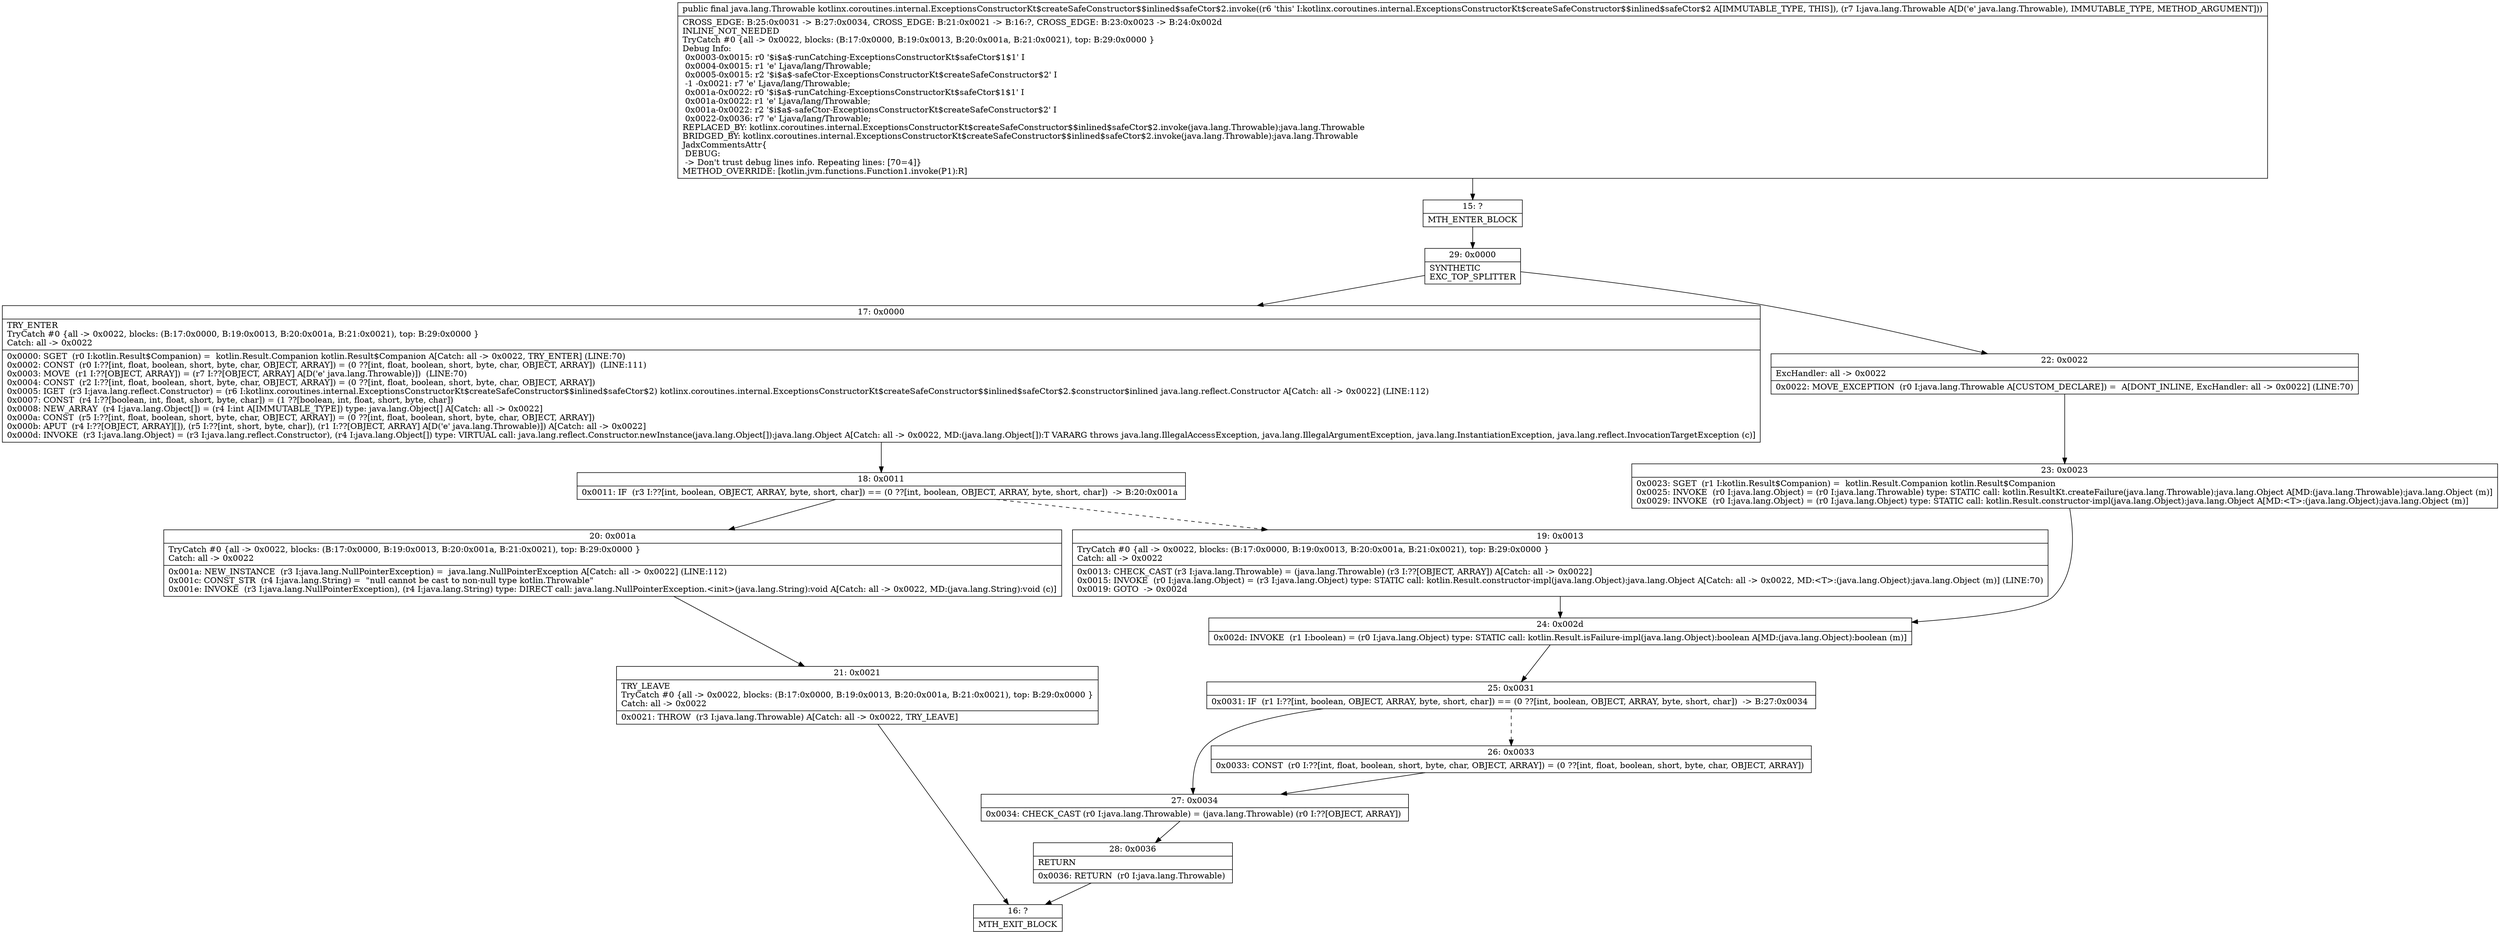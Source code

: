 digraph "CFG forkotlinx.coroutines.internal.ExceptionsConstructorKt$createSafeConstructor$$inlined$safeCtor$2.invoke(Ljava\/lang\/Throwable;)Ljava\/lang\/Throwable;" {
Node_15 [shape=record,label="{15\:\ ?|MTH_ENTER_BLOCK\l}"];
Node_29 [shape=record,label="{29\:\ 0x0000|SYNTHETIC\lEXC_TOP_SPLITTER\l}"];
Node_17 [shape=record,label="{17\:\ 0x0000|TRY_ENTER\lTryCatch #0 \{all \-\> 0x0022, blocks: (B:17:0x0000, B:19:0x0013, B:20:0x001a, B:21:0x0021), top: B:29:0x0000 \}\lCatch: all \-\> 0x0022\l|0x0000: SGET  (r0 I:kotlin.Result$Companion) =  kotlin.Result.Companion kotlin.Result$Companion A[Catch: all \-\> 0x0022, TRY_ENTER] (LINE:70)\l0x0002: CONST  (r0 I:??[int, float, boolean, short, byte, char, OBJECT, ARRAY]) = (0 ??[int, float, boolean, short, byte, char, OBJECT, ARRAY])  (LINE:111)\l0x0003: MOVE  (r1 I:??[OBJECT, ARRAY]) = (r7 I:??[OBJECT, ARRAY] A[D('e' java.lang.Throwable)])  (LINE:70)\l0x0004: CONST  (r2 I:??[int, float, boolean, short, byte, char, OBJECT, ARRAY]) = (0 ??[int, float, boolean, short, byte, char, OBJECT, ARRAY]) \l0x0005: IGET  (r3 I:java.lang.reflect.Constructor) = (r6 I:kotlinx.coroutines.internal.ExceptionsConstructorKt$createSafeConstructor$$inlined$safeCtor$2) kotlinx.coroutines.internal.ExceptionsConstructorKt$createSafeConstructor$$inlined$safeCtor$2.$constructor$inlined java.lang.reflect.Constructor A[Catch: all \-\> 0x0022] (LINE:112)\l0x0007: CONST  (r4 I:??[boolean, int, float, short, byte, char]) = (1 ??[boolean, int, float, short, byte, char]) \l0x0008: NEW_ARRAY  (r4 I:java.lang.Object[]) = (r4 I:int A[IMMUTABLE_TYPE]) type: java.lang.Object[] A[Catch: all \-\> 0x0022]\l0x000a: CONST  (r5 I:??[int, float, boolean, short, byte, char, OBJECT, ARRAY]) = (0 ??[int, float, boolean, short, byte, char, OBJECT, ARRAY]) \l0x000b: APUT  (r4 I:??[OBJECT, ARRAY][]), (r5 I:??[int, short, byte, char]), (r1 I:??[OBJECT, ARRAY] A[D('e' java.lang.Throwable)]) A[Catch: all \-\> 0x0022]\l0x000d: INVOKE  (r3 I:java.lang.Object) = (r3 I:java.lang.reflect.Constructor), (r4 I:java.lang.Object[]) type: VIRTUAL call: java.lang.reflect.Constructor.newInstance(java.lang.Object[]):java.lang.Object A[Catch: all \-\> 0x0022, MD:(java.lang.Object[]):T VARARG throws java.lang.IllegalAccessException, java.lang.IllegalArgumentException, java.lang.InstantiationException, java.lang.reflect.InvocationTargetException (c)]\l}"];
Node_18 [shape=record,label="{18\:\ 0x0011|0x0011: IF  (r3 I:??[int, boolean, OBJECT, ARRAY, byte, short, char]) == (0 ??[int, boolean, OBJECT, ARRAY, byte, short, char])  \-\> B:20:0x001a \l}"];
Node_19 [shape=record,label="{19\:\ 0x0013|TryCatch #0 \{all \-\> 0x0022, blocks: (B:17:0x0000, B:19:0x0013, B:20:0x001a, B:21:0x0021), top: B:29:0x0000 \}\lCatch: all \-\> 0x0022\l|0x0013: CHECK_CAST (r3 I:java.lang.Throwable) = (java.lang.Throwable) (r3 I:??[OBJECT, ARRAY]) A[Catch: all \-\> 0x0022]\l0x0015: INVOKE  (r0 I:java.lang.Object) = (r3 I:java.lang.Object) type: STATIC call: kotlin.Result.constructor\-impl(java.lang.Object):java.lang.Object A[Catch: all \-\> 0x0022, MD:\<T\>:(java.lang.Object):java.lang.Object (m)] (LINE:70)\l0x0019: GOTO  \-\> 0x002d \l}"];
Node_24 [shape=record,label="{24\:\ 0x002d|0x002d: INVOKE  (r1 I:boolean) = (r0 I:java.lang.Object) type: STATIC call: kotlin.Result.isFailure\-impl(java.lang.Object):boolean A[MD:(java.lang.Object):boolean (m)]\l}"];
Node_25 [shape=record,label="{25\:\ 0x0031|0x0031: IF  (r1 I:??[int, boolean, OBJECT, ARRAY, byte, short, char]) == (0 ??[int, boolean, OBJECT, ARRAY, byte, short, char])  \-\> B:27:0x0034 \l}"];
Node_26 [shape=record,label="{26\:\ 0x0033|0x0033: CONST  (r0 I:??[int, float, boolean, short, byte, char, OBJECT, ARRAY]) = (0 ??[int, float, boolean, short, byte, char, OBJECT, ARRAY]) \l}"];
Node_27 [shape=record,label="{27\:\ 0x0034|0x0034: CHECK_CAST (r0 I:java.lang.Throwable) = (java.lang.Throwable) (r0 I:??[OBJECT, ARRAY]) \l}"];
Node_28 [shape=record,label="{28\:\ 0x0036|RETURN\l|0x0036: RETURN  (r0 I:java.lang.Throwable) \l}"];
Node_16 [shape=record,label="{16\:\ ?|MTH_EXIT_BLOCK\l}"];
Node_20 [shape=record,label="{20\:\ 0x001a|TryCatch #0 \{all \-\> 0x0022, blocks: (B:17:0x0000, B:19:0x0013, B:20:0x001a, B:21:0x0021), top: B:29:0x0000 \}\lCatch: all \-\> 0x0022\l|0x001a: NEW_INSTANCE  (r3 I:java.lang.NullPointerException) =  java.lang.NullPointerException A[Catch: all \-\> 0x0022] (LINE:112)\l0x001c: CONST_STR  (r4 I:java.lang.String) =  \"null cannot be cast to non\-null type kotlin.Throwable\" \l0x001e: INVOKE  (r3 I:java.lang.NullPointerException), (r4 I:java.lang.String) type: DIRECT call: java.lang.NullPointerException.\<init\>(java.lang.String):void A[Catch: all \-\> 0x0022, MD:(java.lang.String):void (c)]\l}"];
Node_21 [shape=record,label="{21\:\ 0x0021|TRY_LEAVE\lTryCatch #0 \{all \-\> 0x0022, blocks: (B:17:0x0000, B:19:0x0013, B:20:0x001a, B:21:0x0021), top: B:29:0x0000 \}\lCatch: all \-\> 0x0022\l|0x0021: THROW  (r3 I:java.lang.Throwable) A[Catch: all \-\> 0x0022, TRY_LEAVE]\l}"];
Node_22 [shape=record,label="{22\:\ 0x0022|ExcHandler: all \-\> 0x0022\l|0x0022: MOVE_EXCEPTION  (r0 I:java.lang.Throwable A[CUSTOM_DECLARE]) =  A[DONT_INLINE, ExcHandler: all \-\> 0x0022] (LINE:70)\l}"];
Node_23 [shape=record,label="{23\:\ 0x0023|0x0023: SGET  (r1 I:kotlin.Result$Companion) =  kotlin.Result.Companion kotlin.Result$Companion \l0x0025: INVOKE  (r0 I:java.lang.Object) = (r0 I:java.lang.Throwable) type: STATIC call: kotlin.ResultKt.createFailure(java.lang.Throwable):java.lang.Object A[MD:(java.lang.Throwable):java.lang.Object (m)]\l0x0029: INVOKE  (r0 I:java.lang.Object) = (r0 I:java.lang.Object) type: STATIC call: kotlin.Result.constructor\-impl(java.lang.Object):java.lang.Object A[MD:\<T\>:(java.lang.Object):java.lang.Object (m)]\l}"];
MethodNode[shape=record,label="{public final java.lang.Throwable kotlinx.coroutines.internal.ExceptionsConstructorKt$createSafeConstructor$$inlined$safeCtor$2.invoke((r6 'this' I:kotlinx.coroutines.internal.ExceptionsConstructorKt$createSafeConstructor$$inlined$safeCtor$2 A[IMMUTABLE_TYPE, THIS]), (r7 I:java.lang.Throwable A[D('e' java.lang.Throwable), IMMUTABLE_TYPE, METHOD_ARGUMENT]))  | CROSS_EDGE: B:25:0x0031 \-\> B:27:0x0034, CROSS_EDGE: B:21:0x0021 \-\> B:16:?, CROSS_EDGE: B:23:0x0023 \-\> B:24:0x002d\lINLINE_NOT_NEEDED\lTryCatch #0 \{all \-\> 0x0022, blocks: (B:17:0x0000, B:19:0x0013, B:20:0x001a, B:21:0x0021), top: B:29:0x0000 \}\lDebug Info:\l  0x0003\-0x0015: r0 '$i$a$\-runCatching\-ExceptionsConstructorKt$safeCtor$1$1' I\l  0x0004\-0x0015: r1 'e' Ljava\/lang\/Throwable;\l  0x0005\-0x0015: r2 '$i$a$\-safeCtor\-ExceptionsConstructorKt$createSafeConstructor$2' I\l  \-1 \-0x0021: r7 'e' Ljava\/lang\/Throwable;\l  0x001a\-0x0022: r0 '$i$a$\-runCatching\-ExceptionsConstructorKt$safeCtor$1$1' I\l  0x001a\-0x0022: r1 'e' Ljava\/lang\/Throwable;\l  0x001a\-0x0022: r2 '$i$a$\-safeCtor\-ExceptionsConstructorKt$createSafeConstructor$2' I\l  0x0022\-0x0036: r7 'e' Ljava\/lang\/Throwable;\lREPLACED_BY: kotlinx.coroutines.internal.ExceptionsConstructorKt$createSafeConstructor$$inlined$safeCtor$2.invoke(java.lang.Throwable):java.lang.Throwable\lBRIDGED_BY: kotlinx.coroutines.internal.ExceptionsConstructorKt$createSafeConstructor$$inlined$safeCtor$2.invoke(java.lang.Throwable):java.lang.Throwable\lJadxCommentsAttr\{\l DEBUG: \l \-\> Don't trust debug lines info. Repeating lines: [70=4]\}\lMETHOD_OVERRIDE: [kotlin.jvm.functions.Function1.invoke(P1):R]\l}"];
MethodNode -> Node_15;Node_15 -> Node_29;
Node_29 -> Node_17;
Node_29 -> Node_22;
Node_17 -> Node_18;
Node_18 -> Node_19[style=dashed];
Node_18 -> Node_20;
Node_19 -> Node_24;
Node_24 -> Node_25;
Node_25 -> Node_26[style=dashed];
Node_25 -> Node_27;
Node_26 -> Node_27;
Node_27 -> Node_28;
Node_28 -> Node_16;
Node_20 -> Node_21;
Node_21 -> Node_16;
Node_22 -> Node_23;
Node_23 -> Node_24;
}

